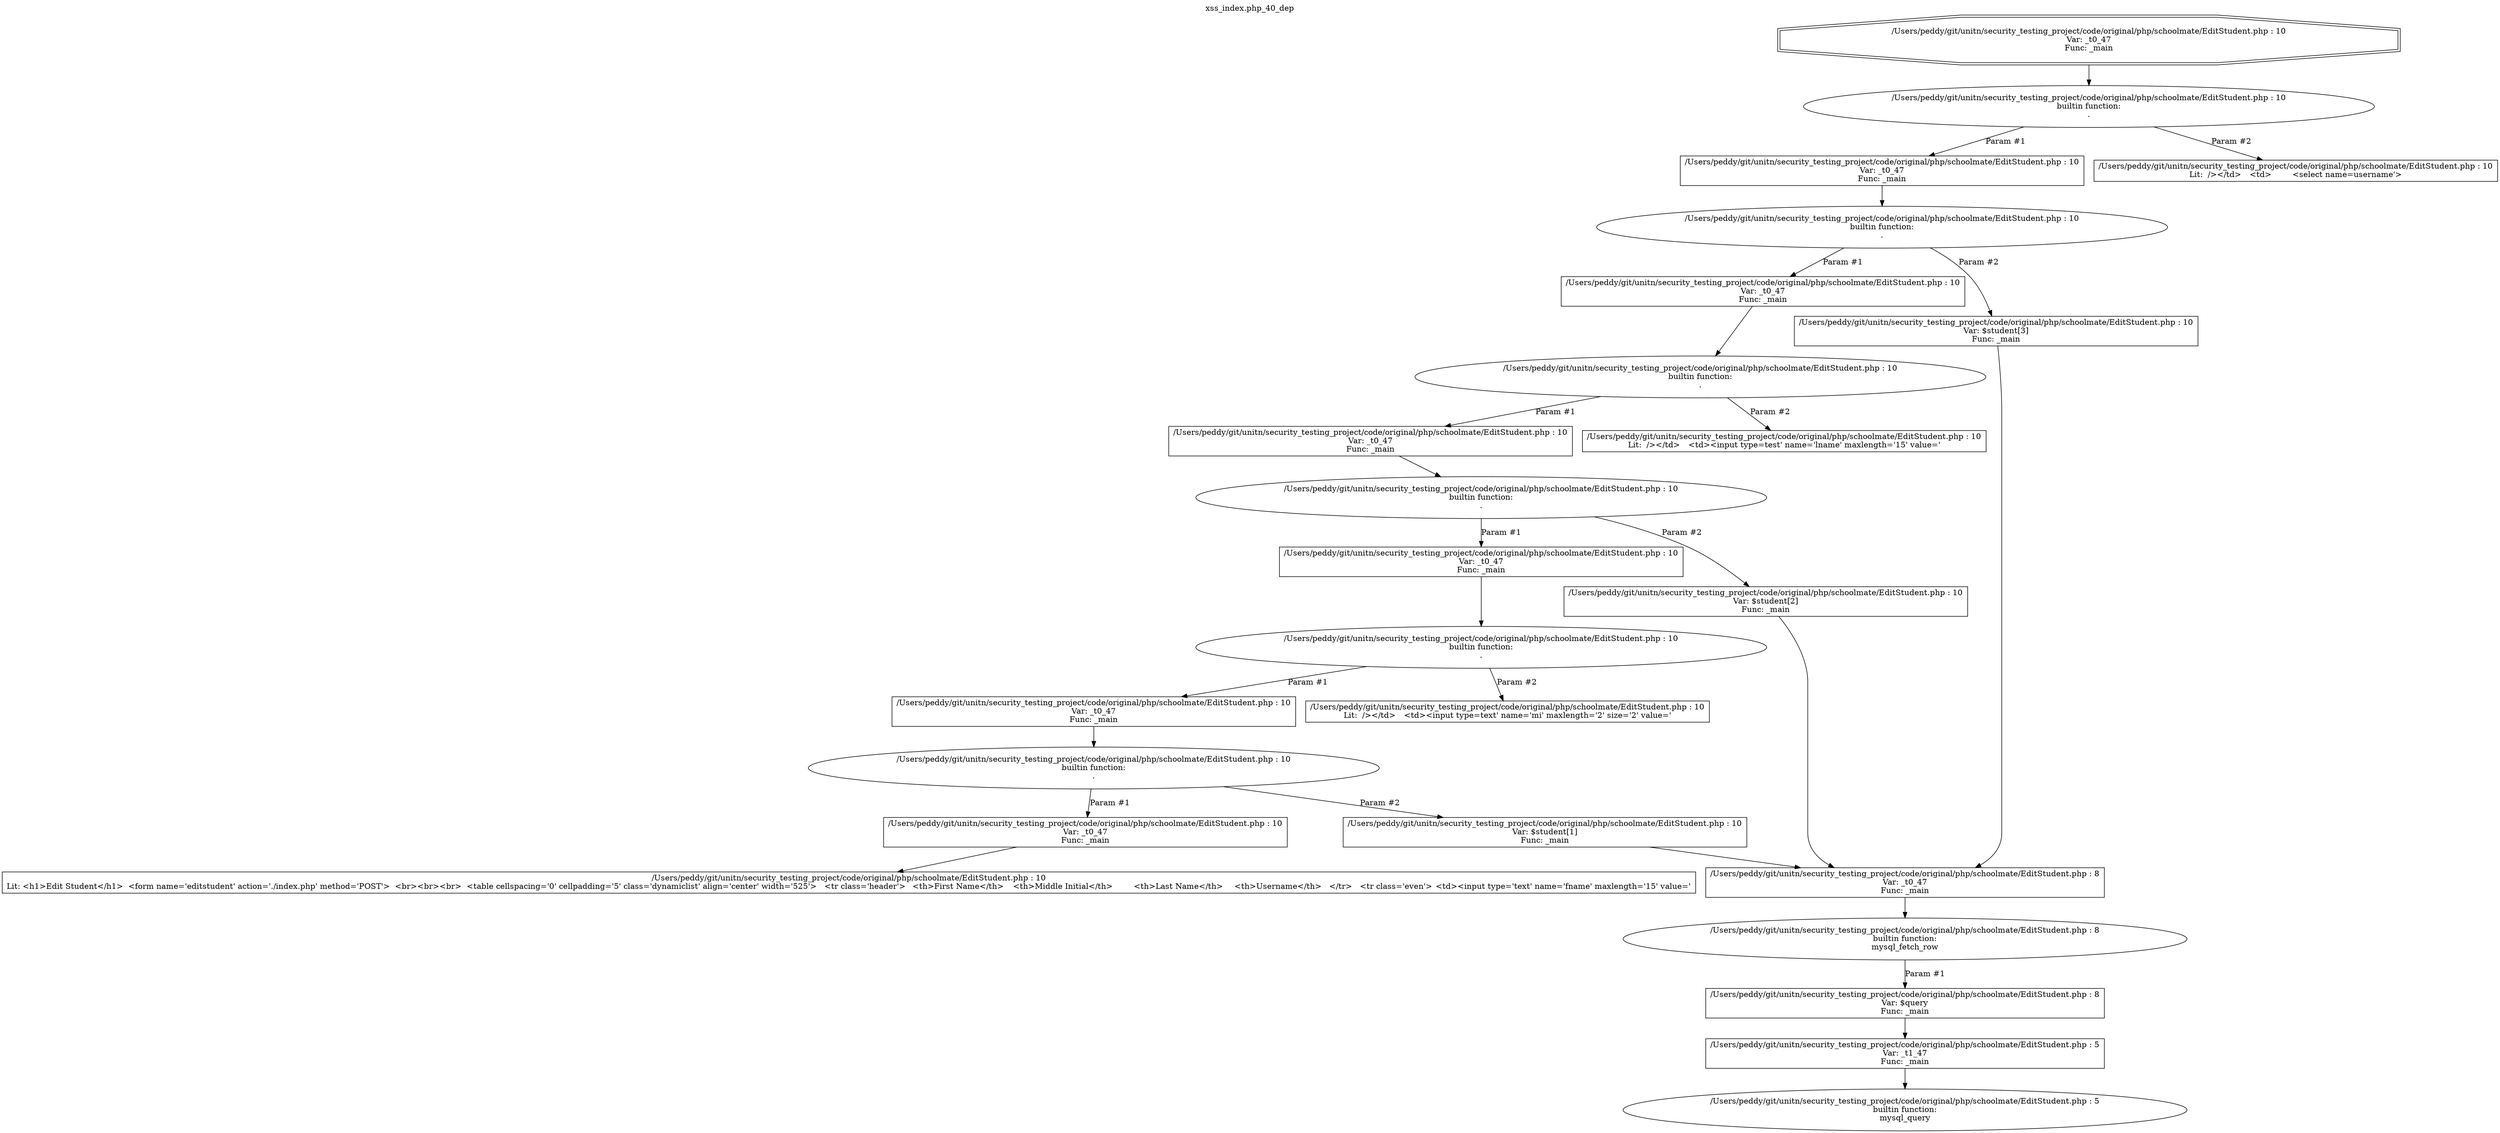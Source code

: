 digraph cfg {
  label="xss_index.php_40_dep";
  labelloc=t;
  n1 [shape=doubleoctagon, label="/Users/peddy/git/unitn/security_testing_project/code/original/php/schoolmate/EditStudent.php : 10\nVar: _t0_47\nFunc: _main\n"];
  n2 [shape=ellipse, label="/Users/peddy/git/unitn/security_testing_project/code/original/php/schoolmate/EditStudent.php : 10\nbuiltin function:\n.\n"];
  n3 [shape=box, label="/Users/peddy/git/unitn/security_testing_project/code/original/php/schoolmate/EditStudent.php : 10\nVar: _t0_47\nFunc: _main\n"];
  n4 [shape=ellipse, label="/Users/peddy/git/unitn/security_testing_project/code/original/php/schoolmate/EditStudent.php : 10\nbuiltin function:\n.\n"];
  n5 [shape=box, label="/Users/peddy/git/unitn/security_testing_project/code/original/php/schoolmate/EditStudent.php : 10\nVar: _t0_47\nFunc: _main\n"];
  n6 [shape=ellipse, label="/Users/peddy/git/unitn/security_testing_project/code/original/php/schoolmate/EditStudent.php : 10\nbuiltin function:\n.\n"];
  n7 [shape=box, label="/Users/peddy/git/unitn/security_testing_project/code/original/php/schoolmate/EditStudent.php : 10\nVar: _t0_47\nFunc: _main\n"];
  n8 [shape=ellipse, label="/Users/peddy/git/unitn/security_testing_project/code/original/php/schoolmate/EditStudent.php : 10\nbuiltin function:\n.\n"];
  n9 [shape=box, label="/Users/peddy/git/unitn/security_testing_project/code/original/php/schoolmate/EditStudent.php : 10\nVar: _t0_47\nFunc: _main\n"];
  n10 [shape=ellipse, label="/Users/peddy/git/unitn/security_testing_project/code/original/php/schoolmate/EditStudent.php : 10\nbuiltin function:\n.\n"];
  n11 [shape=box, label="/Users/peddy/git/unitn/security_testing_project/code/original/php/schoolmate/EditStudent.php : 10\nVar: _t0_47\nFunc: _main\n"];
  n12 [shape=ellipse, label="/Users/peddy/git/unitn/security_testing_project/code/original/php/schoolmate/EditStudent.php : 10\nbuiltin function:\n.\n"];
  n13 [shape=box, label="/Users/peddy/git/unitn/security_testing_project/code/original/php/schoolmate/EditStudent.php : 10\nVar: _t0_47\nFunc: _main\n"];
  n14 [shape=box, label="/Users/peddy/git/unitn/security_testing_project/code/original/php/schoolmate/EditStudent.php : 10\nLit: <h1>Edit Student</h1>  <form name='editstudent' action='./index.php' method='POST'>  <br><br><br>  <table cellspacing='0' cellpadding='5' class='dynamiclist' align='center' width='525'>   <tr class='header'>	<th>First Name</th>	<th>Middle Initial</th>	<th>Last Name</th>	<th>Username</th>   </tr>   <tr class='even'>	<td><input type='text' name='fname' maxlength='15' value='\n"];
  n15 [shape=box, label="/Users/peddy/git/unitn/security_testing_project/code/original/php/schoolmate/EditStudent.php : 10\nVar: $student[1]\nFunc: _main\n"];
  n16 [shape=box, label="/Users/peddy/git/unitn/security_testing_project/code/original/php/schoolmate/EditStudent.php : 8\nVar: _t0_47\nFunc: _main\n"];
  n17 [shape=ellipse, label="/Users/peddy/git/unitn/security_testing_project/code/original/php/schoolmate/EditStudent.php : 8\nbuiltin function:\nmysql_fetch_row\n"];
  n18 [shape=box, label="/Users/peddy/git/unitn/security_testing_project/code/original/php/schoolmate/EditStudent.php : 8\nVar: $query\nFunc: _main\n"];
  n19 [shape=box, label="/Users/peddy/git/unitn/security_testing_project/code/original/php/schoolmate/EditStudent.php : 5\nVar: _t1_47\nFunc: _main\n"];
  n20 [shape=ellipse, label="/Users/peddy/git/unitn/security_testing_project/code/original/php/schoolmate/EditStudent.php : 5\nbuiltin function:\nmysql_query\n"];
  n21 [shape=box, label="/Users/peddy/git/unitn/security_testing_project/code/original/php/schoolmate/EditStudent.php : 10\nLit:  /></td>	<td><input type=text' name='mi' maxlength='2' size='2' value='\n"];
  n22 [shape=box, label="/Users/peddy/git/unitn/security_testing_project/code/original/php/schoolmate/EditStudent.php : 10\nVar: $student[2]\nFunc: _main\n"];
  n23 [shape=box, label="/Users/peddy/git/unitn/security_testing_project/code/original/php/schoolmate/EditStudent.php : 10\nLit:  /></td>	<td><input type=test' name='lname' maxlength='15' value='\n"];
  n24 [shape=box, label="/Users/peddy/git/unitn/security_testing_project/code/original/php/schoolmate/EditStudent.php : 10\nVar: $student[3]\nFunc: _main\n"];
  n25 [shape=box, label="/Users/peddy/git/unitn/security_testing_project/code/original/php/schoolmate/EditStudent.php : 10\nLit:  /></td>	<td>	 <select name=username'>\n"];
  n1 -> n2;
  n3 -> n4;
  n5 -> n6;
  n7 -> n8;
  n9 -> n10;
  n11 -> n12;
  n13 -> n14;
  n12 -> n13[label="Param #1"];
  n12 -> n15[label="Param #2"];
  n16 -> n17;
  n19 -> n20;
  n18 -> n19;
  n17 -> n18[label="Param #1"];
  n15 -> n16;
  n10 -> n11[label="Param #1"];
  n10 -> n21[label="Param #2"];
  n8 -> n9[label="Param #1"];
  n8 -> n22[label="Param #2"];
  n22 -> n16;
  n6 -> n7[label="Param #1"];
  n6 -> n23[label="Param #2"];
  n4 -> n5[label="Param #1"];
  n4 -> n24[label="Param #2"];
  n24 -> n16;
  n2 -> n3[label="Param #1"];
  n2 -> n25[label="Param #2"];
}

